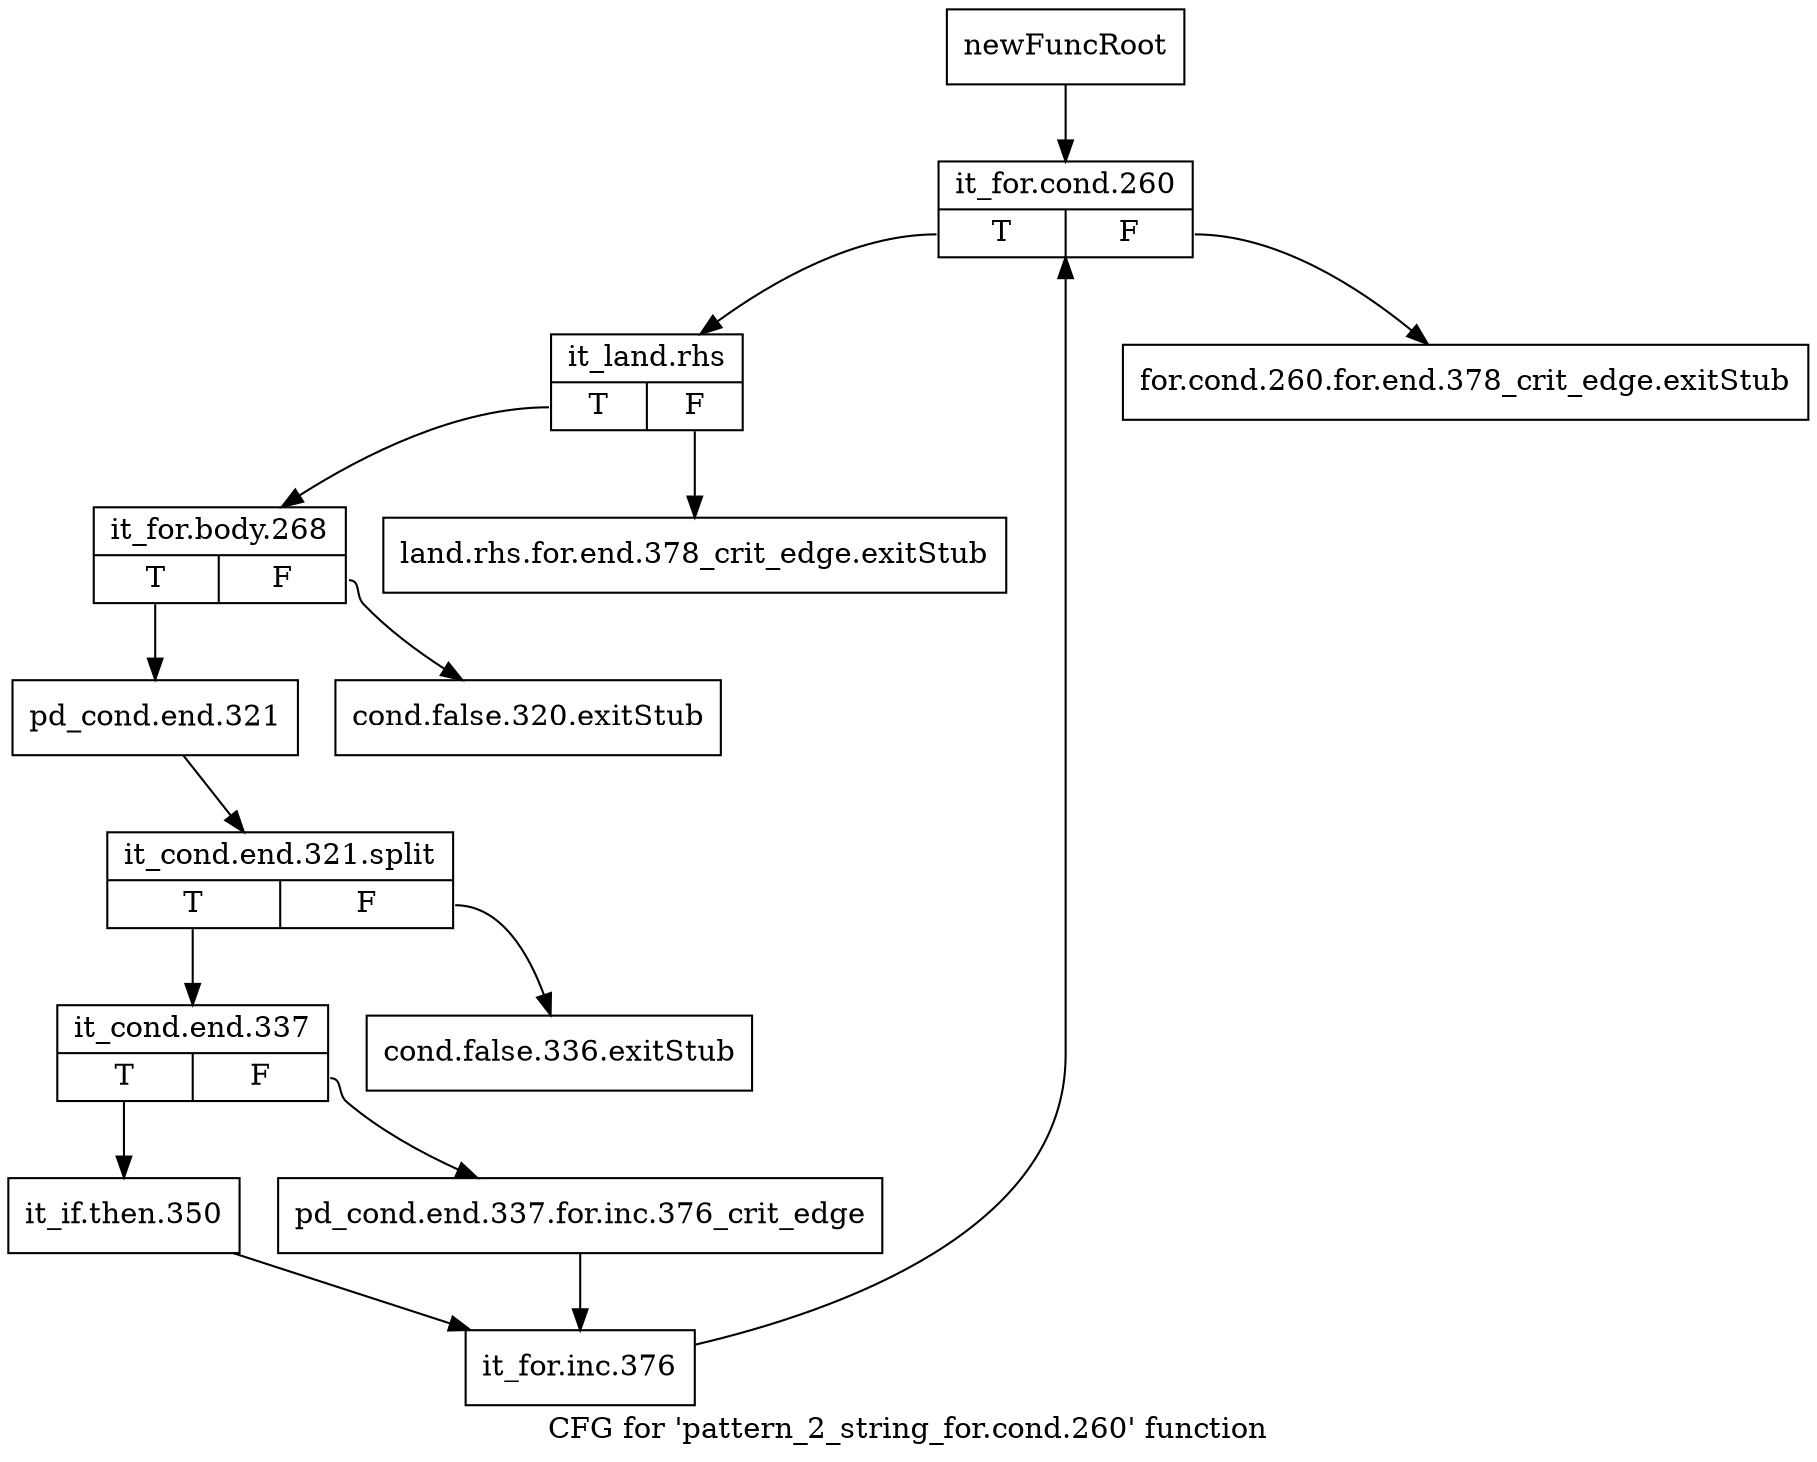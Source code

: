 digraph "CFG for 'pattern_2_string_for.cond.260' function" {
	label="CFG for 'pattern_2_string_for.cond.260' function";

	Node0x410e2d0 [shape=record,label="{newFuncRoot}"];
	Node0x410e2d0 -> Node0x410e460;
	Node0x410e320 [shape=record,label="{for.cond.260.for.end.378_crit_edge.exitStub}"];
	Node0x410e370 [shape=record,label="{land.rhs.for.end.378_crit_edge.exitStub}"];
	Node0x410e3c0 [shape=record,label="{cond.false.320.exitStub}"];
	Node0x410e410 [shape=record,label="{cond.false.336.exitStub}"];
	Node0x410e460 [shape=record,label="{it_for.cond.260|{<s0>T|<s1>F}}"];
	Node0x410e460:s0 -> Node0x410e4b0;
	Node0x410e460:s1 -> Node0x410e320;
	Node0x410e4b0 [shape=record,label="{it_land.rhs|{<s0>T|<s1>F}}"];
	Node0x410e4b0:s0 -> Node0x410e500;
	Node0x410e4b0:s1 -> Node0x410e370;
	Node0x410e500 [shape=record,label="{it_for.body.268|{<s0>T|<s1>F}}"];
	Node0x410e500:s0 -> Node0x410e550;
	Node0x410e500:s1 -> Node0x410e3c0;
	Node0x410e550 [shape=record,label="{pd_cond.end.321}"];
	Node0x410e550 -> Node0x55f2990;
	Node0x55f2990 [shape=record,label="{it_cond.end.321.split|{<s0>T|<s1>F}}"];
	Node0x55f2990:s0 -> Node0x410e5a0;
	Node0x55f2990:s1 -> Node0x410e410;
	Node0x410e5a0 [shape=record,label="{it_cond.end.337|{<s0>T|<s1>F}}"];
	Node0x410e5a0:s0 -> Node0x410e640;
	Node0x410e5a0:s1 -> Node0x410e5f0;
	Node0x410e5f0 [shape=record,label="{pd_cond.end.337.for.inc.376_crit_edge}"];
	Node0x410e5f0 -> Node0x410e690;
	Node0x410e640 [shape=record,label="{it_if.then.350}"];
	Node0x410e640 -> Node0x410e690;
	Node0x410e690 [shape=record,label="{it_for.inc.376}"];
	Node0x410e690 -> Node0x410e460;
}
